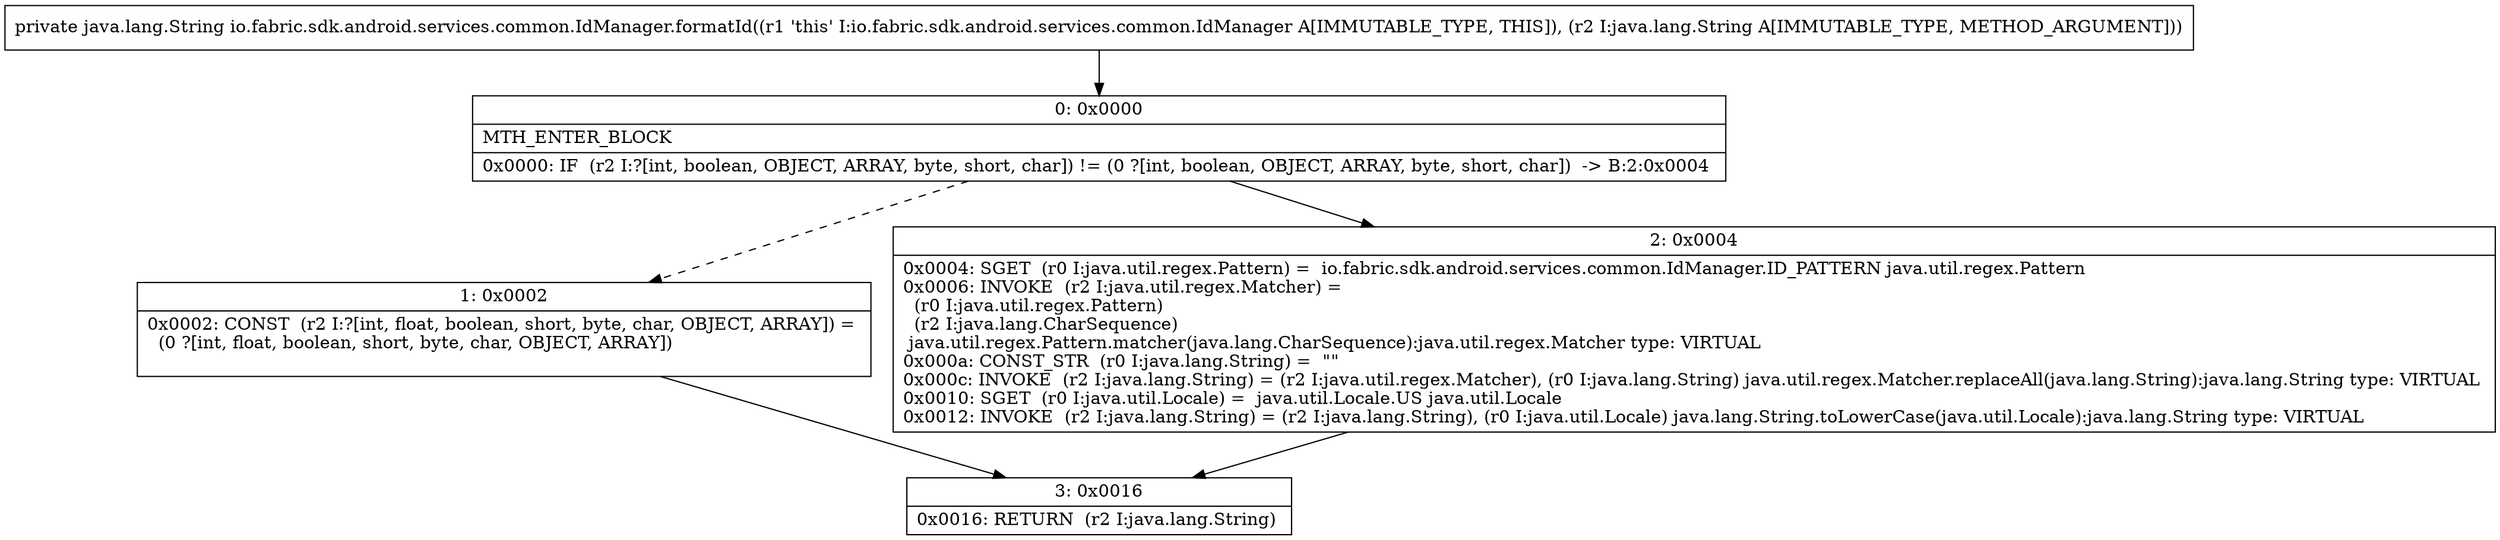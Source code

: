 digraph "CFG forio.fabric.sdk.android.services.common.IdManager.formatId(Ljava\/lang\/String;)Ljava\/lang\/String;" {
Node_0 [shape=record,label="{0\:\ 0x0000|MTH_ENTER_BLOCK\l|0x0000: IF  (r2 I:?[int, boolean, OBJECT, ARRAY, byte, short, char]) != (0 ?[int, boolean, OBJECT, ARRAY, byte, short, char])  \-\> B:2:0x0004 \l}"];
Node_1 [shape=record,label="{1\:\ 0x0002|0x0002: CONST  (r2 I:?[int, float, boolean, short, byte, char, OBJECT, ARRAY]) = \l  (0 ?[int, float, boolean, short, byte, char, OBJECT, ARRAY])\l \l}"];
Node_2 [shape=record,label="{2\:\ 0x0004|0x0004: SGET  (r0 I:java.util.regex.Pattern) =  io.fabric.sdk.android.services.common.IdManager.ID_PATTERN java.util.regex.Pattern \l0x0006: INVOKE  (r2 I:java.util.regex.Matcher) = \l  (r0 I:java.util.regex.Pattern)\l  (r2 I:java.lang.CharSequence)\l java.util.regex.Pattern.matcher(java.lang.CharSequence):java.util.regex.Matcher type: VIRTUAL \l0x000a: CONST_STR  (r0 I:java.lang.String) =  \"\" \l0x000c: INVOKE  (r2 I:java.lang.String) = (r2 I:java.util.regex.Matcher), (r0 I:java.lang.String) java.util.regex.Matcher.replaceAll(java.lang.String):java.lang.String type: VIRTUAL \l0x0010: SGET  (r0 I:java.util.Locale) =  java.util.Locale.US java.util.Locale \l0x0012: INVOKE  (r2 I:java.lang.String) = (r2 I:java.lang.String), (r0 I:java.util.Locale) java.lang.String.toLowerCase(java.util.Locale):java.lang.String type: VIRTUAL \l}"];
Node_3 [shape=record,label="{3\:\ 0x0016|0x0016: RETURN  (r2 I:java.lang.String) \l}"];
MethodNode[shape=record,label="{private java.lang.String io.fabric.sdk.android.services.common.IdManager.formatId((r1 'this' I:io.fabric.sdk.android.services.common.IdManager A[IMMUTABLE_TYPE, THIS]), (r2 I:java.lang.String A[IMMUTABLE_TYPE, METHOD_ARGUMENT])) }"];
MethodNode -> Node_0;
Node_0 -> Node_1[style=dashed];
Node_0 -> Node_2;
Node_1 -> Node_3;
Node_2 -> Node_3;
}

